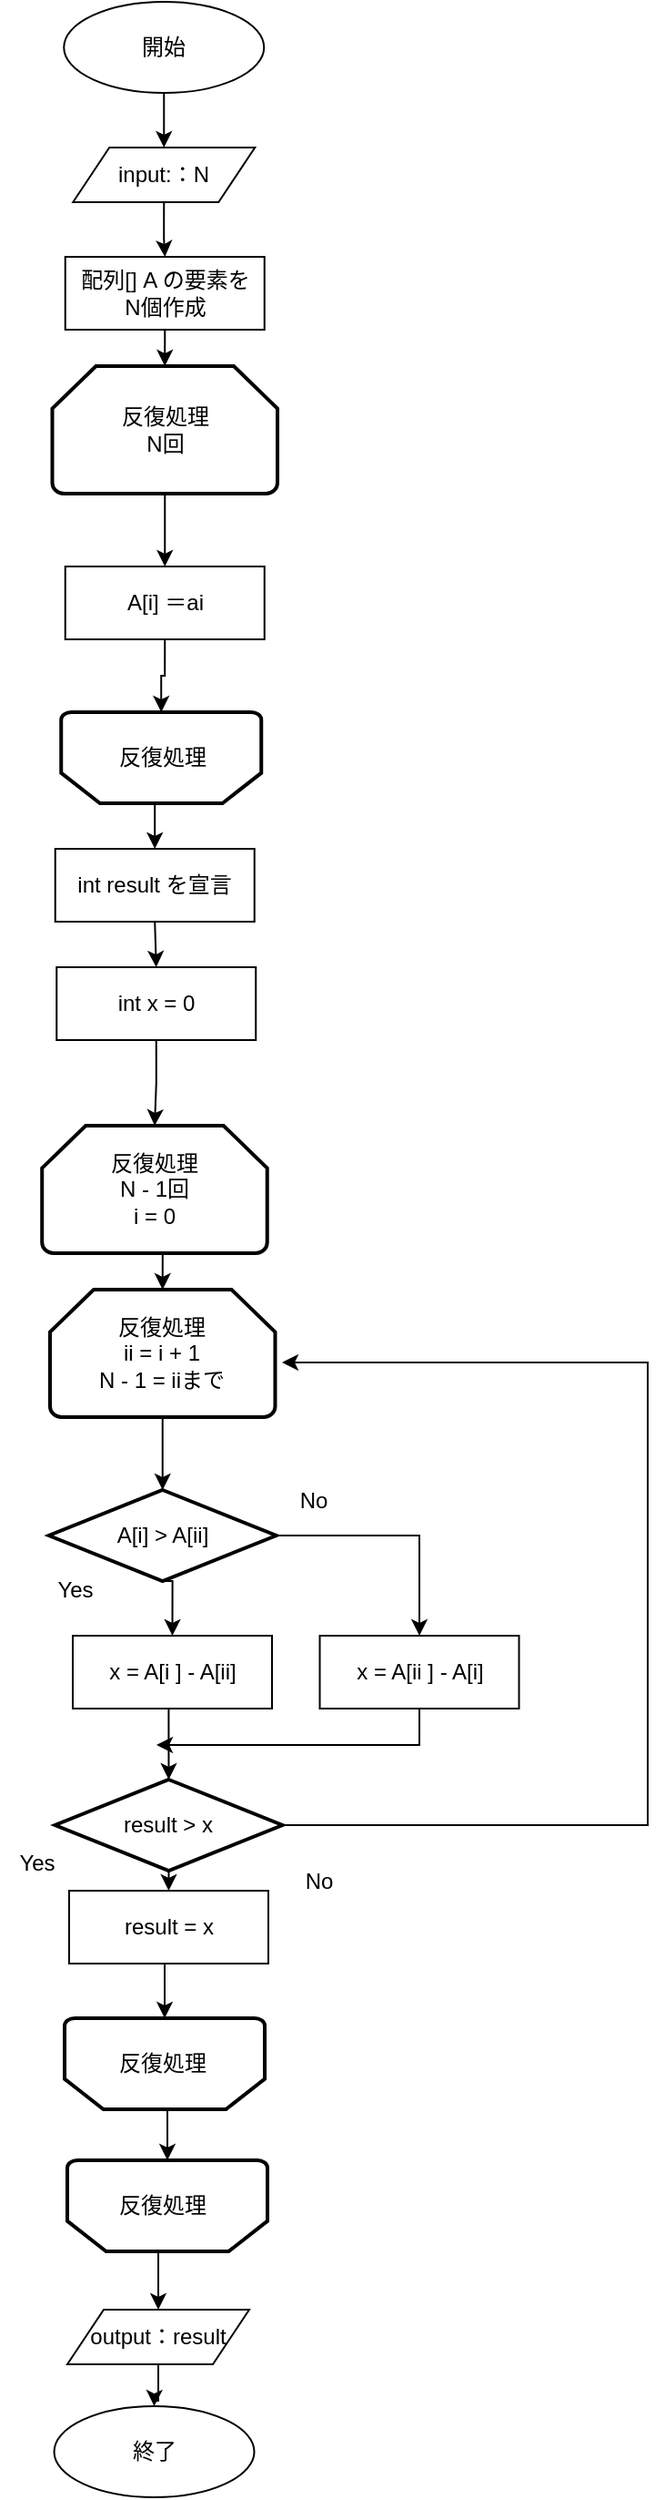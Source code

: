 <mxfile version="20.3.0" type="device"><diagram id="5SlGneeRLCopF3xvSHbZ" name="Page-1"><mxGraphModel dx="2307" dy="1424" grid="1" gridSize="10" guides="1" tooltips="1" connect="1" arrows="1" fold="1" page="1" pageScale="1" pageWidth="827" pageHeight="1169" math="0" shadow="0"><root><mxCell id="0"/><mxCell id="1" parent="0"/><mxCell id="De41wEl49T66oexJL946-24" style="edgeStyle=orthogonalEdgeStyle;rounded=0;orthogonalLoop=1;jettySize=auto;html=1;exitX=0.5;exitY=1;exitDx=0;exitDy=0;entryX=0.5;entryY=0;entryDx=0;entryDy=0;" edge="1" parent="1" source="F0HHzf-YJnoAVH4-JHba-1" target="De41wEl49T66oexJL946-1"><mxGeometry relative="1" as="geometry"/></mxCell><mxCell id="F0HHzf-YJnoAVH4-JHba-1" value="開始" style="ellipse;whiteSpace=wrap;html=1;" parent="1" vertex="1"><mxGeometry x="111.12" y="30" width="110" height="50" as="geometry"/></mxCell><mxCell id="F0HHzf-YJnoAVH4-JHba-2" value="終了" style="ellipse;whiteSpace=wrap;html=1;" parent="1" vertex="1"><mxGeometry x="105.76" y="1350" width="110" height="50" as="geometry"/></mxCell><mxCell id="De41wEl49T66oexJL946-30" style="edgeStyle=orthogonalEdgeStyle;rounded=0;orthogonalLoop=1;jettySize=auto;html=1;exitX=0.5;exitY=0;exitDx=0;exitDy=0;exitPerimeter=0;entryX=0.5;entryY=0;entryDx=0;entryDy=0;" edge="1" parent="1" source="6N84PvQbWmtq-UcwzcRf-2" target="De41wEl49T66oexJL946-10"><mxGeometry relative="1" as="geometry"/></mxCell><mxCell id="6N84PvQbWmtq-UcwzcRf-2" value="" style="strokeWidth=2;shape=mxgraph.flowchart.loop_limit;rotation=-180;direction=east;align=center;horizontal=1;whiteSpace=wrap;html=1;" parent="1" vertex="1"><mxGeometry x="109.62" y="420" width="110" height="50" as="geometry"/></mxCell><mxCell id="6N84PvQbWmtq-UcwzcRf-3" value="反復処理" style="text;html=1;align=center;verticalAlign=middle;resizable=0;points=[];autosize=1;strokeColor=none;fillColor=none;" parent="1" vertex="1"><mxGeometry x="130.49" y="430" width="70" height="30" as="geometry"/></mxCell><mxCell id="De41wEl49T66oexJL946-55" style="edgeStyle=orthogonalEdgeStyle;rounded=0;orthogonalLoop=1;jettySize=auto;html=1;exitX=0.5;exitY=1;exitDx=0;exitDy=0;" edge="1" parent="1" source="6N84PvQbWmtq-UcwzcRf-68" target="F0HHzf-YJnoAVH4-JHba-2"><mxGeometry relative="1" as="geometry"/></mxCell><mxCell id="6N84PvQbWmtq-UcwzcRf-68" value="output：result" style="shape=parallelogram;perimeter=parallelogramPerimeter;whiteSpace=wrap;html=1;fixedSize=1;" parent="1" vertex="1"><mxGeometry x="113" y="1297" width="100" height="30" as="geometry"/></mxCell><mxCell id="GO-RbpGhfSwDOEFXF7F2-11" value="No" style="text;html=1;resizable=0;autosize=1;align=center;verticalAlign=middle;points=[];fillColor=none;strokeColor=none;rounded=0;" parent="1" vertex="1"><mxGeometry x="228.38" y="838" width="40" height="30" as="geometry"/></mxCell><mxCell id="GO-RbpGhfSwDOEFXF7F2-12" value="Yes" style="text;html=1;resizable=0;autosize=1;align=center;verticalAlign=middle;points=[];fillColor=none;strokeColor=none;rounded=0;" parent="1" vertex="1"><mxGeometry x="96.75" y="887" width="40" height="30" as="geometry"/></mxCell><mxCell id="De41wEl49T66oexJL946-25" style="edgeStyle=orthogonalEdgeStyle;rounded=0;orthogonalLoop=1;jettySize=auto;html=1;exitX=0.5;exitY=1;exitDx=0;exitDy=0;" edge="1" parent="1" source="De41wEl49T66oexJL946-1" target="De41wEl49T66oexJL946-2"><mxGeometry relative="1" as="geometry"/></mxCell><mxCell id="De41wEl49T66oexJL946-1" value="input:：N" style="shape=parallelogram;perimeter=parallelogramPerimeter;whiteSpace=wrap;html=1;fixedSize=1;" vertex="1" parent="1"><mxGeometry x="116.12" y="110" width="100" height="30" as="geometry"/></mxCell><mxCell id="De41wEl49T66oexJL946-26" style="edgeStyle=orthogonalEdgeStyle;rounded=0;orthogonalLoop=1;jettySize=auto;html=1;exitX=0.5;exitY=1;exitDx=0;exitDy=0;" edge="1" parent="1" source="De41wEl49T66oexJL946-2" target="De41wEl49T66oexJL946-4"><mxGeometry relative="1" as="geometry"/></mxCell><mxCell id="De41wEl49T66oexJL946-2" value="配列[] A の要素を&lt;br&gt;N個作成" style="rounded=0;whiteSpace=wrap;html=1;" vertex="1" parent="1"><mxGeometry x="111.87" y="170" width="109.5" height="40" as="geometry"/></mxCell><mxCell id="De41wEl49T66oexJL946-27" style="edgeStyle=orthogonalEdgeStyle;rounded=0;orthogonalLoop=1;jettySize=auto;html=1;exitX=0.5;exitY=1;exitDx=0;exitDy=0;exitPerimeter=0;entryX=0.5;entryY=0;entryDx=0;entryDy=0;" edge="1" parent="1" source="De41wEl49T66oexJL946-4" target="De41wEl49T66oexJL946-5"><mxGeometry relative="1" as="geometry"/></mxCell><mxCell id="De41wEl49T66oexJL946-4" value="反復処理&lt;br&gt;N回" style="strokeWidth=2;html=1;shape=mxgraph.flowchart.loop_limit;whiteSpace=wrap;" vertex="1" parent="1"><mxGeometry x="104.75" y="230" width="123.75" height="70" as="geometry"/></mxCell><mxCell id="De41wEl49T66oexJL946-31" style="edgeStyle=orthogonalEdgeStyle;rounded=0;orthogonalLoop=1;jettySize=auto;html=1;exitX=0.5;exitY=1;exitDx=0;exitDy=0;entryX=0.5;entryY=1;entryDx=0;entryDy=0;entryPerimeter=0;" edge="1" parent="1" source="De41wEl49T66oexJL946-5" target="6N84PvQbWmtq-UcwzcRf-2"><mxGeometry relative="1" as="geometry"/></mxCell><mxCell id="De41wEl49T66oexJL946-5" value="A[i] ＝ai" style="rounded=0;whiteSpace=wrap;html=1;" vertex="1" parent="1"><mxGeometry x="111.87" y="340" width="109.5" height="40" as="geometry"/></mxCell><mxCell id="De41wEl49T66oexJL946-53" style="edgeStyle=orthogonalEdgeStyle;rounded=0;orthogonalLoop=1;jettySize=auto;html=1;exitX=0.5;exitY=0;exitDx=0;exitDy=0;exitPerimeter=0;entryX=0.5;entryY=1;entryDx=0;entryDy=0;entryPerimeter=0;" edge="1" parent="1" source="De41wEl49T66oexJL946-6" target="De41wEl49T66oexJL946-22"><mxGeometry relative="1" as="geometry"/></mxCell><mxCell id="De41wEl49T66oexJL946-6" value="" style="strokeWidth=2;shape=mxgraph.flowchart.loop_limit;rotation=-180;direction=east;align=center;horizontal=1;whiteSpace=wrap;html=1;" vertex="1" parent="1"><mxGeometry x="111.51" y="1137" width="110" height="50" as="geometry"/></mxCell><mxCell id="De41wEl49T66oexJL946-7" value="反復処理" style="text;html=1;align=center;verticalAlign=middle;resizable=0;points=[];autosize=1;strokeColor=none;fillColor=none;" vertex="1" parent="1"><mxGeometry x="130.37" y="1147" width="70" height="30" as="geometry"/></mxCell><mxCell id="De41wEl49T66oexJL946-39" style="edgeStyle=orthogonalEdgeStyle;rounded=0;orthogonalLoop=1;jettySize=auto;html=1;exitX=0.5;exitY=1;exitDx=0;exitDy=0;exitPerimeter=0;entryX=0.5;entryY=0;entryDx=0;entryDy=0;entryPerimeter=0;" edge="1" parent="1" source="De41wEl49T66oexJL946-8" target="De41wEl49T66oexJL946-13"><mxGeometry relative="1" as="geometry"/></mxCell><mxCell id="De41wEl49T66oexJL946-8" value="反復処理&lt;br&gt;N - 1回&lt;br&gt;i = 0" style="strokeWidth=2;html=1;shape=mxgraph.flowchart.loop_limit;whiteSpace=wrap;" vertex="1" parent="1"><mxGeometry x="99.11" y="647" width="123.75" height="70" as="geometry"/></mxCell><mxCell id="De41wEl49T66oexJL946-45" style="edgeStyle=orthogonalEdgeStyle;rounded=0;orthogonalLoop=1;jettySize=auto;html=1;exitX=0.5;exitY=1;exitDx=0;exitDy=0;" edge="1" parent="1" source="De41wEl49T66oexJL946-9"><mxGeometry relative="1" as="geometry"><mxPoint x="162" y="987" as="targetPoint"/><Array as="points"><mxPoint x="307" y="987"/></Array></mxGeometry></mxCell><mxCell id="De41wEl49T66oexJL946-9" value="x = A[ii ] - A[i]" style="rounded=0;whiteSpace=wrap;html=1;" vertex="1" parent="1"><mxGeometry x="251.76" y="927" width="109.5" height="40" as="geometry"/></mxCell><mxCell id="De41wEl49T66oexJL946-32" style="edgeStyle=orthogonalEdgeStyle;rounded=0;orthogonalLoop=1;jettySize=auto;html=1;exitX=0.5;exitY=1;exitDx=0;exitDy=0;entryX=0.5;entryY=0;entryDx=0;entryDy=0;" edge="1" parent="1" source="De41wEl49T66oexJL946-10" target="De41wEl49T66oexJL946-15"><mxGeometry relative="1" as="geometry"/></mxCell><mxCell id="De41wEl49T66oexJL946-10" value="int result を宣言" style="rounded=0;whiteSpace=wrap;html=1;" vertex="1" parent="1"><mxGeometry x="106.36" y="495" width="109.5" height="40" as="geometry"/></mxCell><mxCell id="De41wEl49T66oexJL946-41" style="edgeStyle=orthogonalEdgeStyle;rounded=0;orthogonalLoop=1;jettySize=auto;html=1;exitX=0.5;exitY=1;exitDx=0;exitDy=0;exitPerimeter=0;entryX=0.5;entryY=0;entryDx=0;entryDy=0;entryPerimeter=0;" edge="1" parent="1" source="De41wEl49T66oexJL946-13" target="De41wEl49T66oexJL946-18"><mxGeometry relative="1" as="geometry"/></mxCell><mxCell id="De41wEl49T66oexJL946-13" value="反復処理&lt;br&gt;ii = i + 1&lt;br&gt;N - 1 = iiまで" style="strokeWidth=2;html=1;shape=mxgraph.flowchart.loop_limit;whiteSpace=wrap;" vertex="1" parent="1"><mxGeometry x="103.49" y="737" width="123.75" height="70" as="geometry"/></mxCell><mxCell id="De41wEl49T66oexJL946-49" style="edgeStyle=orthogonalEdgeStyle;rounded=0;orthogonalLoop=1;jettySize=auto;html=1;exitX=0.5;exitY=1;exitDx=0;exitDy=0;entryX=0.5;entryY=1;entryDx=0;entryDy=0;entryPerimeter=0;" edge="1" parent="1" source="De41wEl49T66oexJL946-14" target="De41wEl49T66oexJL946-6"><mxGeometry relative="1" as="geometry"/></mxCell><mxCell id="De41wEl49T66oexJL946-14" value="result = x" style="rounded=0;whiteSpace=wrap;html=1;" vertex="1" parent="1"><mxGeometry x="113.99" y="1067" width="109.5" height="40" as="geometry"/></mxCell><mxCell id="De41wEl49T66oexJL946-38" style="edgeStyle=orthogonalEdgeStyle;rounded=0;orthogonalLoop=1;jettySize=auto;html=1;exitX=0.5;exitY=1;exitDx=0;exitDy=0;" edge="1" parent="1" source="De41wEl49T66oexJL946-15" target="De41wEl49T66oexJL946-8"><mxGeometry relative="1" as="geometry"/></mxCell><mxCell id="De41wEl49T66oexJL946-15" value="int&amp;nbsp;x = 0" style="rounded=0;whiteSpace=wrap;html=1;" vertex="1" parent="1"><mxGeometry x="107.12" y="560" width="109.5" height="40" as="geometry"/></mxCell><mxCell id="De41wEl49T66oexJL946-44" style="edgeStyle=orthogonalEdgeStyle;rounded=0;orthogonalLoop=1;jettySize=auto;html=1;exitX=0.5;exitY=1;exitDx=0;exitDy=0;entryX=0.5;entryY=0;entryDx=0;entryDy=0;entryPerimeter=0;" edge="1" parent="1" source="De41wEl49T66oexJL946-16" target="De41wEl49T66oexJL946-19"><mxGeometry relative="1" as="geometry"/></mxCell><mxCell id="De41wEl49T66oexJL946-16" value="x = A[i ] - A[ii]" style="rounded=0;whiteSpace=wrap;html=1;" vertex="1" parent="1"><mxGeometry x="116" y="927" width="109.5" height="40" as="geometry"/></mxCell><mxCell id="De41wEl49T66oexJL946-42" style="edgeStyle=orthogonalEdgeStyle;rounded=0;orthogonalLoop=1;jettySize=auto;html=1;exitX=0.5;exitY=1;exitDx=0;exitDy=0;exitPerimeter=0;entryX=0.5;entryY=0;entryDx=0;entryDy=0;" edge="1" parent="1" source="De41wEl49T66oexJL946-18" target="De41wEl49T66oexJL946-16"><mxGeometry relative="1" as="geometry"/></mxCell><mxCell id="De41wEl49T66oexJL946-43" style="edgeStyle=orthogonalEdgeStyle;rounded=0;orthogonalLoop=1;jettySize=auto;html=1;exitX=1;exitY=0.5;exitDx=0;exitDy=0;exitPerimeter=0;entryX=0.5;entryY=0;entryDx=0;entryDy=0;" edge="1" parent="1" source="De41wEl49T66oexJL946-18" target="De41wEl49T66oexJL946-9"><mxGeometry relative="1" as="geometry"/></mxCell><mxCell id="De41wEl49T66oexJL946-18" value="A[i] &amp;gt; A[ii]" style="strokeWidth=2;html=1;shape=mxgraph.flowchart.decision;whiteSpace=wrap;" vertex="1" parent="1"><mxGeometry x="102.87" y="847" width="125" height="50" as="geometry"/></mxCell><mxCell id="De41wEl49T66oexJL946-48" style="edgeStyle=orthogonalEdgeStyle;rounded=0;orthogonalLoop=1;jettySize=auto;html=1;exitX=0.5;exitY=1;exitDx=0;exitDy=0;exitPerimeter=0;entryX=0.5;entryY=0;entryDx=0;entryDy=0;" edge="1" parent="1" source="De41wEl49T66oexJL946-19" target="De41wEl49T66oexJL946-14"><mxGeometry relative="1" as="geometry"/></mxCell><mxCell id="De41wEl49T66oexJL946-52" style="edgeStyle=orthogonalEdgeStyle;rounded=0;orthogonalLoop=1;jettySize=auto;html=1;exitX=1;exitY=0.5;exitDx=0;exitDy=0;exitPerimeter=0;" edge="1" parent="1" source="De41wEl49T66oexJL946-19"><mxGeometry relative="1" as="geometry"><mxPoint x="231" y="777.0" as="targetPoint"/><Array as="points"><mxPoint x="432" y="1031"/><mxPoint x="432" y="777"/></Array></mxGeometry></mxCell><mxCell id="De41wEl49T66oexJL946-19" value="result &amp;gt; x" style="strokeWidth=2;html=1;shape=mxgraph.flowchart.decision;whiteSpace=wrap;" vertex="1" parent="1"><mxGeometry x="106.24" y="1006" width="125" height="50" as="geometry"/></mxCell><mxCell id="De41wEl49T66oexJL946-54" style="edgeStyle=orthogonalEdgeStyle;rounded=0;orthogonalLoop=1;jettySize=auto;html=1;exitX=0.5;exitY=0;exitDx=0;exitDy=0;exitPerimeter=0;entryX=0.5;entryY=0;entryDx=0;entryDy=0;" edge="1" parent="1" source="De41wEl49T66oexJL946-22" target="6N84PvQbWmtq-UcwzcRf-68"><mxGeometry relative="1" as="geometry"/></mxCell><mxCell id="De41wEl49T66oexJL946-22" value="" style="strokeWidth=2;shape=mxgraph.flowchart.loop_limit;rotation=-180;direction=east;align=center;horizontal=1;whiteSpace=wrap;html=1;" vertex="1" parent="1"><mxGeometry x="113.0" y="1215" width="110" height="50" as="geometry"/></mxCell><mxCell id="De41wEl49T66oexJL946-23" value="反復処理" style="text;html=1;align=center;verticalAlign=middle;resizable=0;points=[];autosize=1;strokeColor=none;fillColor=none;" vertex="1" parent="1"><mxGeometry x="130.37" y="1225" width="70" height="30" as="geometry"/></mxCell><mxCell id="De41wEl49T66oexJL946-35" style="edgeStyle=orthogonalEdgeStyle;rounded=0;orthogonalLoop=1;jettySize=auto;html=1;exitX=0.5;exitY=1;exitDx=0;exitDy=0;exitPerimeter=0;" edge="1" parent="1" source="De41wEl49T66oexJL946-18" target="De41wEl49T66oexJL946-18"><mxGeometry relative="1" as="geometry"/></mxCell><mxCell id="De41wEl49T66oexJL946-50" value="Yes" style="text;html=1;resizable=0;autosize=1;align=center;verticalAlign=middle;points=[];fillColor=none;strokeColor=none;rounded=0;" vertex="1" parent="1"><mxGeometry x="76" y="1037" width="40" height="30" as="geometry"/></mxCell><mxCell id="De41wEl49T66oexJL946-51" value="No" style="text;html=1;resizable=0;autosize=1;align=center;verticalAlign=middle;points=[];fillColor=none;strokeColor=none;rounded=0;" vertex="1" parent="1"><mxGeometry x="231.24" y="1047" width="40" height="30" as="geometry"/></mxCell></root></mxGraphModel></diagram></mxfile>